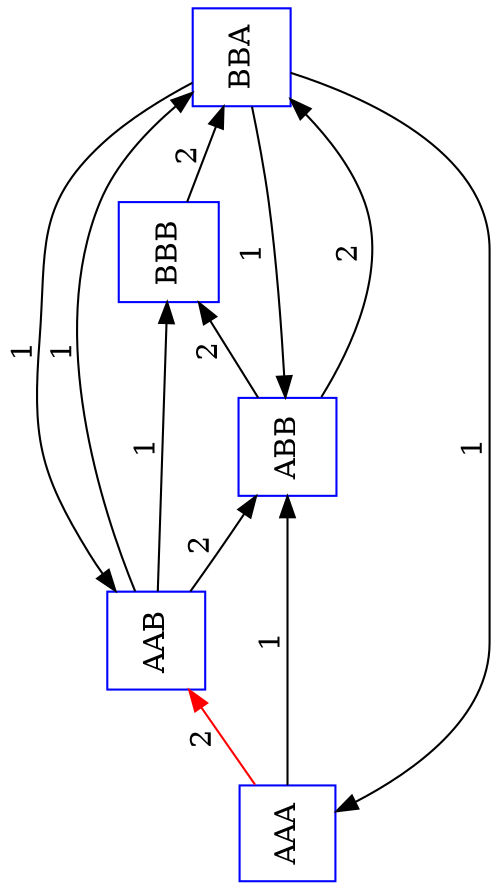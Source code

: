  digraph t12_gr2 {
 rankdir=LR;
 orientation=landscape;
 size = 10;

1   [shape="square",label="AAA",color="blue",pos="0,1!"];
2   [shape="square",label="AAB",color="blue",pos="1,2!"];
3   [shape="square",label="ABB",color="blue",pos="2,0!"];
4   [shape="square",label="BBA",color="blue",pos="2,1!"];
5   [shape="square",label="BBB",color="blue",pos="0,0!"];

1 -> 2 [label="2", color="red"];
1 -> 3 [label="1"];
2 -> 3 [label="2"];
2 -> 4 [label="1"];
2 -> 5 [label="1"];
3 -> 4 [label="2"];
3 -> 5 [label="2"];
4 -> 1 [label="1"];
4 -> 2 [label="1"];
4 -> 3 [label="1"];
5 -> 4 [label="2"];

 }




